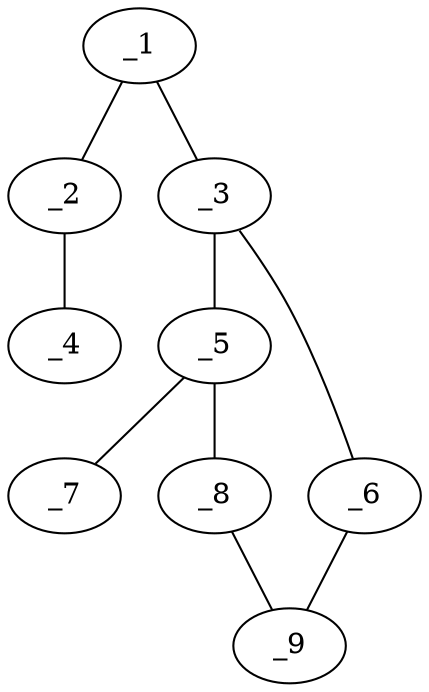 graph molid57259 {
	_1	 [charge=0,
		chem=1,
		symbol="C  ",
		x="3.7601",
		y="0.5194"];
	_2	 [charge=0,
		chem=1,
		symbol="C  ",
		x="4.6261",
		y="1.0194"];
	_1 -- _2	 [valence=1];
	_3	 [charge=0,
		chem=4,
		symbol="N  ",
		x="3.7601",
		y="-0.4806"];
	_1 -- _3	 [valence=1];
	_4	 [charge=0,
		chem=7,
		symbol="Cl ",
		x="4.6261",
		y="2.0194"];
	_2 -- _4	 [valence=1];
	_5	 [charge=0,
		chem=1,
		symbol="C  ",
		x="2.9511",
		y="-1.0684"];
	_3 -- _5	 [valence=1];
	_6	 [charge=0,
		chem=4,
		symbol="N  ",
		x="4.5691",
		y="-1.0684"];
	_3 -- _6	 [valence=1];
	_7	 [charge=0,
		chem=4,
		symbol="N  ",
		x=2,
		y="-0.7593"];
	_5 -- _7	 [valence=2];
	_8	 [charge=0,
		chem=4,
		symbol="N  ",
		x="3.2601",
		y="-2.0194"];
	_5 -- _8	 [valence=1];
	_9	 [charge=0,
		chem=4,
		symbol="N  ",
		x="4.2601",
		y="-2.0194"];
	_6 -- _9	 [valence=2];
	_8 -- _9	 [valence=1];
}
